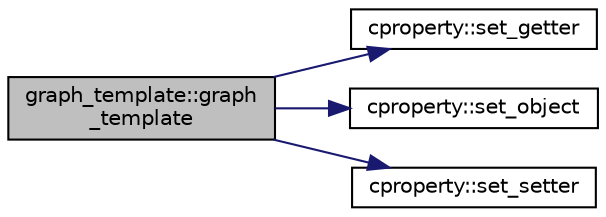 digraph "graph_template::graph_template"
{
 // INTERACTIVE_SVG=YES
 // LATEX_PDF_SIZE
  edge [fontname="Helvetica",fontsize="10",labelfontname="Helvetica",labelfontsize="10"];
  node [fontname="Helvetica",fontsize="10",shape=record];
  rankdir="LR";
  Node1 [label="graph_template::graph\l_template",height=0.2,width=0.4,color="black", fillcolor="grey75", style="filled", fontcolor="black",tooltip=" "];
  Node1 -> Node2 [color="midnightblue",fontsize="10",style="solid",fontname="Helvetica"];
  Node2 [label="cproperty::set_getter",height=0.2,width=0.4,color="black", fillcolor="white", style="filled",URL="$classcproperty.html#a31b26b5ffb20bbf8d8ee38e0755a9819",tooltip=" "];
  Node1 -> Node3 [color="midnightblue",fontsize="10",style="solid",fontname="Helvetica"];
  Node3 [label="cproperty::set_object",height=0.2,width=0.4,color="black", fillcolor="white", style="filled",URL="$classcproperty.html#a41a70e8e01c9b1a20b94d2dbf1a6b214",tooltip=" "];
  Node1 -> Node4 [color="midnightblue",fontsize="10",style="solid",fontname="Helvetica"];
  Node4 [label="cproperty::set_setter",height=0.2,width=0.4,color="black", fillcolor="white", style="filled",URL="$classcproperty.html#af4583ba4cf4ebc53f870a2de8f110da7",tooltip=" "];
}

